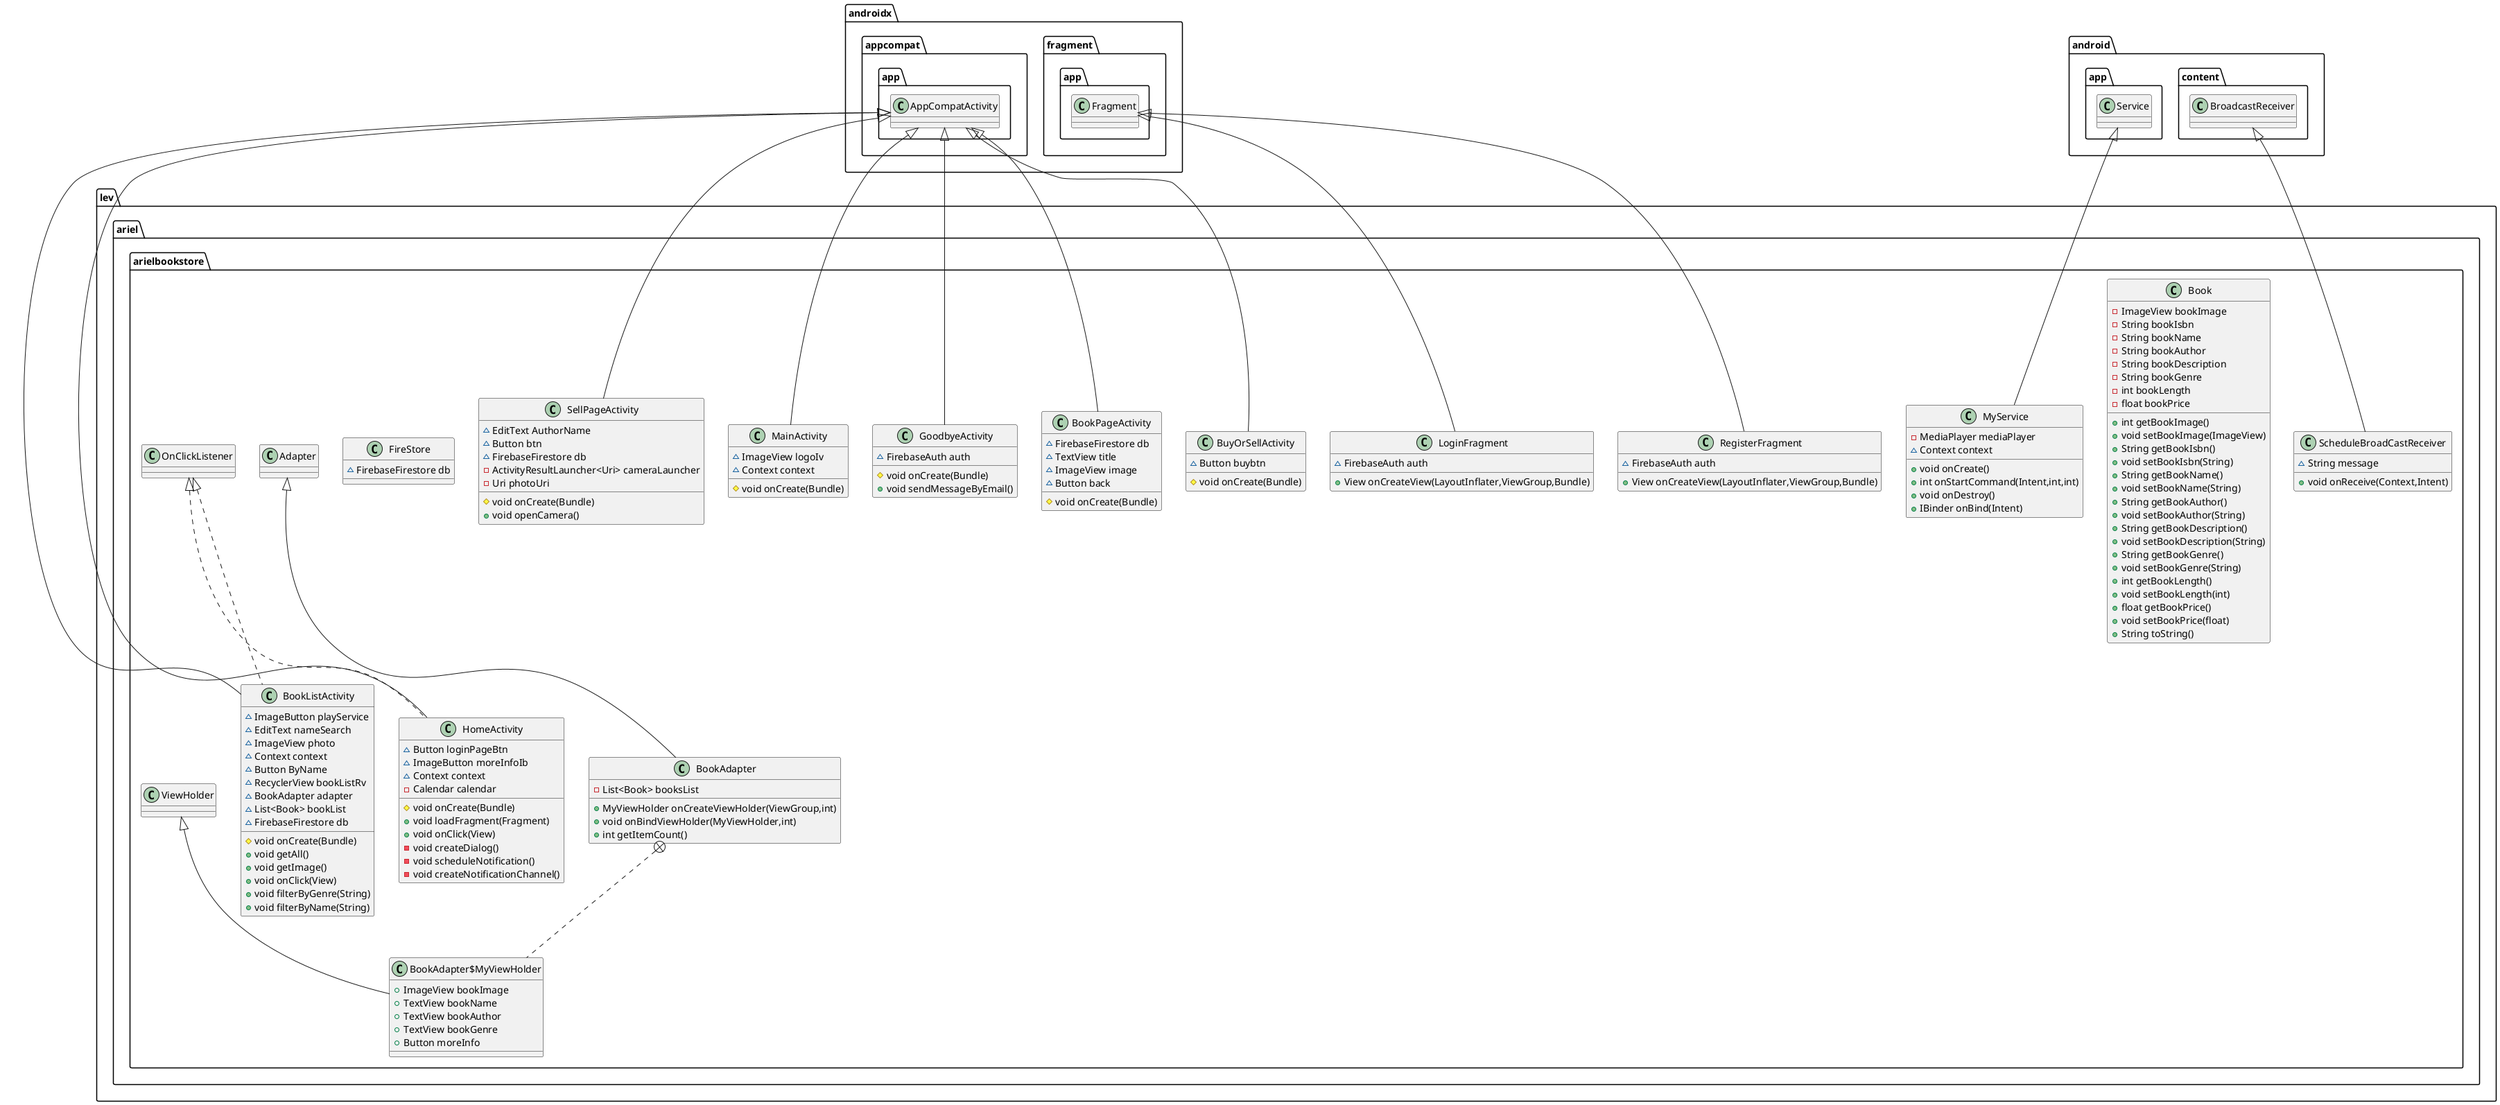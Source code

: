 @startuml
class lev.ariel.arielbookstore.HomeActivity {
~ Button loginPageBtn
~ ImageButton moreInfoIb
~ Context context
- Calendar calendar
# void onCreate(Bundle)
+ void loadFragment(Fragment)
+ void onClick(View)
- void createDialog()
- void scheduleNotification()
- void createNotificationChannel()
}


class lev.ariel.arielbookstore.MyService {
- MediaPlayer mediaPlayer
~ Context context
+ void onCreate()
+ int onStartCommand(Intent,int,int)
+ void onDestroy()
+ IBinder onBind(Intent)
}


class lev.ariel.arielbookstore.Book {
- ImageView bookImage
- String bookIsbn
- String bookName
- String bookAuthor
- String bookDescription
- String bookGenre
- int bookLength
- float bookPrice
+ int getBookImage()
+ void setBookImage(ImageView)
+ String getBookIsbn()
+ void setBookIsbn(String)
+ String getBookName()
+ void setBookName(String)
+ String getBookAuthor()
+ void setBookAuthor(String)
+ String getBookDescription()
+ void setBookDescription(String)
+ String getBookGenre()
+ void setBookGenre(String)
+ int getBookLength()
+ void setBookLength(int)
+ float getBookPrice()
+ void setBookPrice(float)
+ String toString()
}


class lev.ariel.arielbookstore.ScheduleBroadCastReceiver {
~ String message
+ void onReceive(Context,Intent)
}


class lev.ariel.arielbookstore.GoodbyeActivity {
~ FirebaseAuth auth
# void onCreate(Bundle)
+ void sendMessageByEmail()
}


class lev.ariel.arielbookstore.BookAdapter {
- List<Book> booksList
+ MyViewHolder onCreateViewHolder(ViewGroup,int)
+ void onBindViewHolder(MyViewHolder,int)
+ int getItemCount()
}


class lev.ariel.arielbookstore.BookAdapter$MyViewHolder {
+ ImageView bookImage
+ TextView bookName
+ TextView bookAuthor
+ TextView bookGenre
+ Button moreInfo
}

class lev.ariel.arielbookstore.RegisterFragment {
~ FirebaseAuth auth
+ View onCreateView(LayoutInflater,ViewGroup,Bundle)
}


class lev.ariel.arielbookstore.BuyOrSellActivity {
~ Button buybtn
# void onCreate(Bundle)
}


class lev.ariel.arielbookstore.MainActivity {
~ ImageView logoIv
~ Context context
# void onCreate(Bundle)
}


class lev.ariel.arielbookstore.BookListActivity {
~ ImageButton playService
~ EditText nameSearch
~ ImageView photo
~ Context context
~ Button ByName
~ RecyclerView bookListRv
~ BookAdapter adapter
~ List<Book> bookList
~ FirebaseFirestore db
# void onCreate(Bundle)
+ void getAll()
+ void getImage()
+ void onClick(View)
+ void filterByGenre(String)
+ void filterByName(String)
}


class lev.ariel.arielbookstore.SellPageActivity {
~ EditText AuthorName
~ Button btn
~ FirebaseFirestore db
- ActivityResultLauncher<Uri> cameraLauncher
- Uri photoUri
# void onCreate(Bundle)
+ void openCamera()
}


class lev.ariel.arielbookstore.LoginFragment {
~ FirebaseAuth auth
+ View onCreateView(LayoutInflater,ViewGroup,Bundle)
}


class lev.ariel.arielbookstore.BookPageActivity {
~ FirebaseFirestore db
~ TextView title
~ ImageView image
~ Button back
# void onCreate(Bundle)
}


class lev.ariel.arielbookstore.FireStore {
~ FirebaseFirestore db
}



lev.ariel.arielbookstore.OnClickListener <|.. lev.ariel.arielbookstore.HomeActivity
androidx.appcompat.app.AppCompatActivity <|-- lev.ariel.arielbookstore.HomeActivity
android.app.Service <|-- lev.ariel.arielbookstore.MyService
android.content.BroadcastReceiver <|-- lev.ariel.arielbookstore.ScheduleBroadCastReceiver
androidx.appcompat.app.AppCompatActivity <|-- lev.ariel.arielbookstore.GoodbyeActivity
lev.ariel.arielbookstore.Adapter <|-- lev.ariel.arielbookstore.BookAdapter
lev.ariel.arielbookstore.BookAdapter +.. lev.ariel.arielbookstore.BookAdapter$MyViewHolder
lev.ariel.arielbookstore.ViewHolder <|-- lev.ariel.arielbookstore.BookAdapter$MyViewHolder
androidx.fragment.app.Fragment <|-- lev.ariel.arielbookstore.RegisterFragment
androidx.appcompat.app.AppCompatActivity <|-- lev.ariel.arielbookstore.BuyOrSellActivity
androidx.appcompat.app.AppCompatActivity <|-- lev.ariel.arielbookstore.MainActivity
lev.ariel.arielbookstore.OnClickListener <|.. lev.ariel.arielbookstore.BookListActivity
androidx.appcompat.app.AppCompatActivity <|-- lev.ariel.arielbookstore.BookListActivity
androidx.appcompat.app.AppCompatActivity <|-- lev.ariel.arielbookstore.SellPageActivity
androidx.fragment.app.Fragment <|-- lev.ariel.arielbookstore.LoginFragment
androidx.appcompat.app.AppCompatActivity <|-- lev.ariel.arielbookstore.BookPageActivity
@enduml